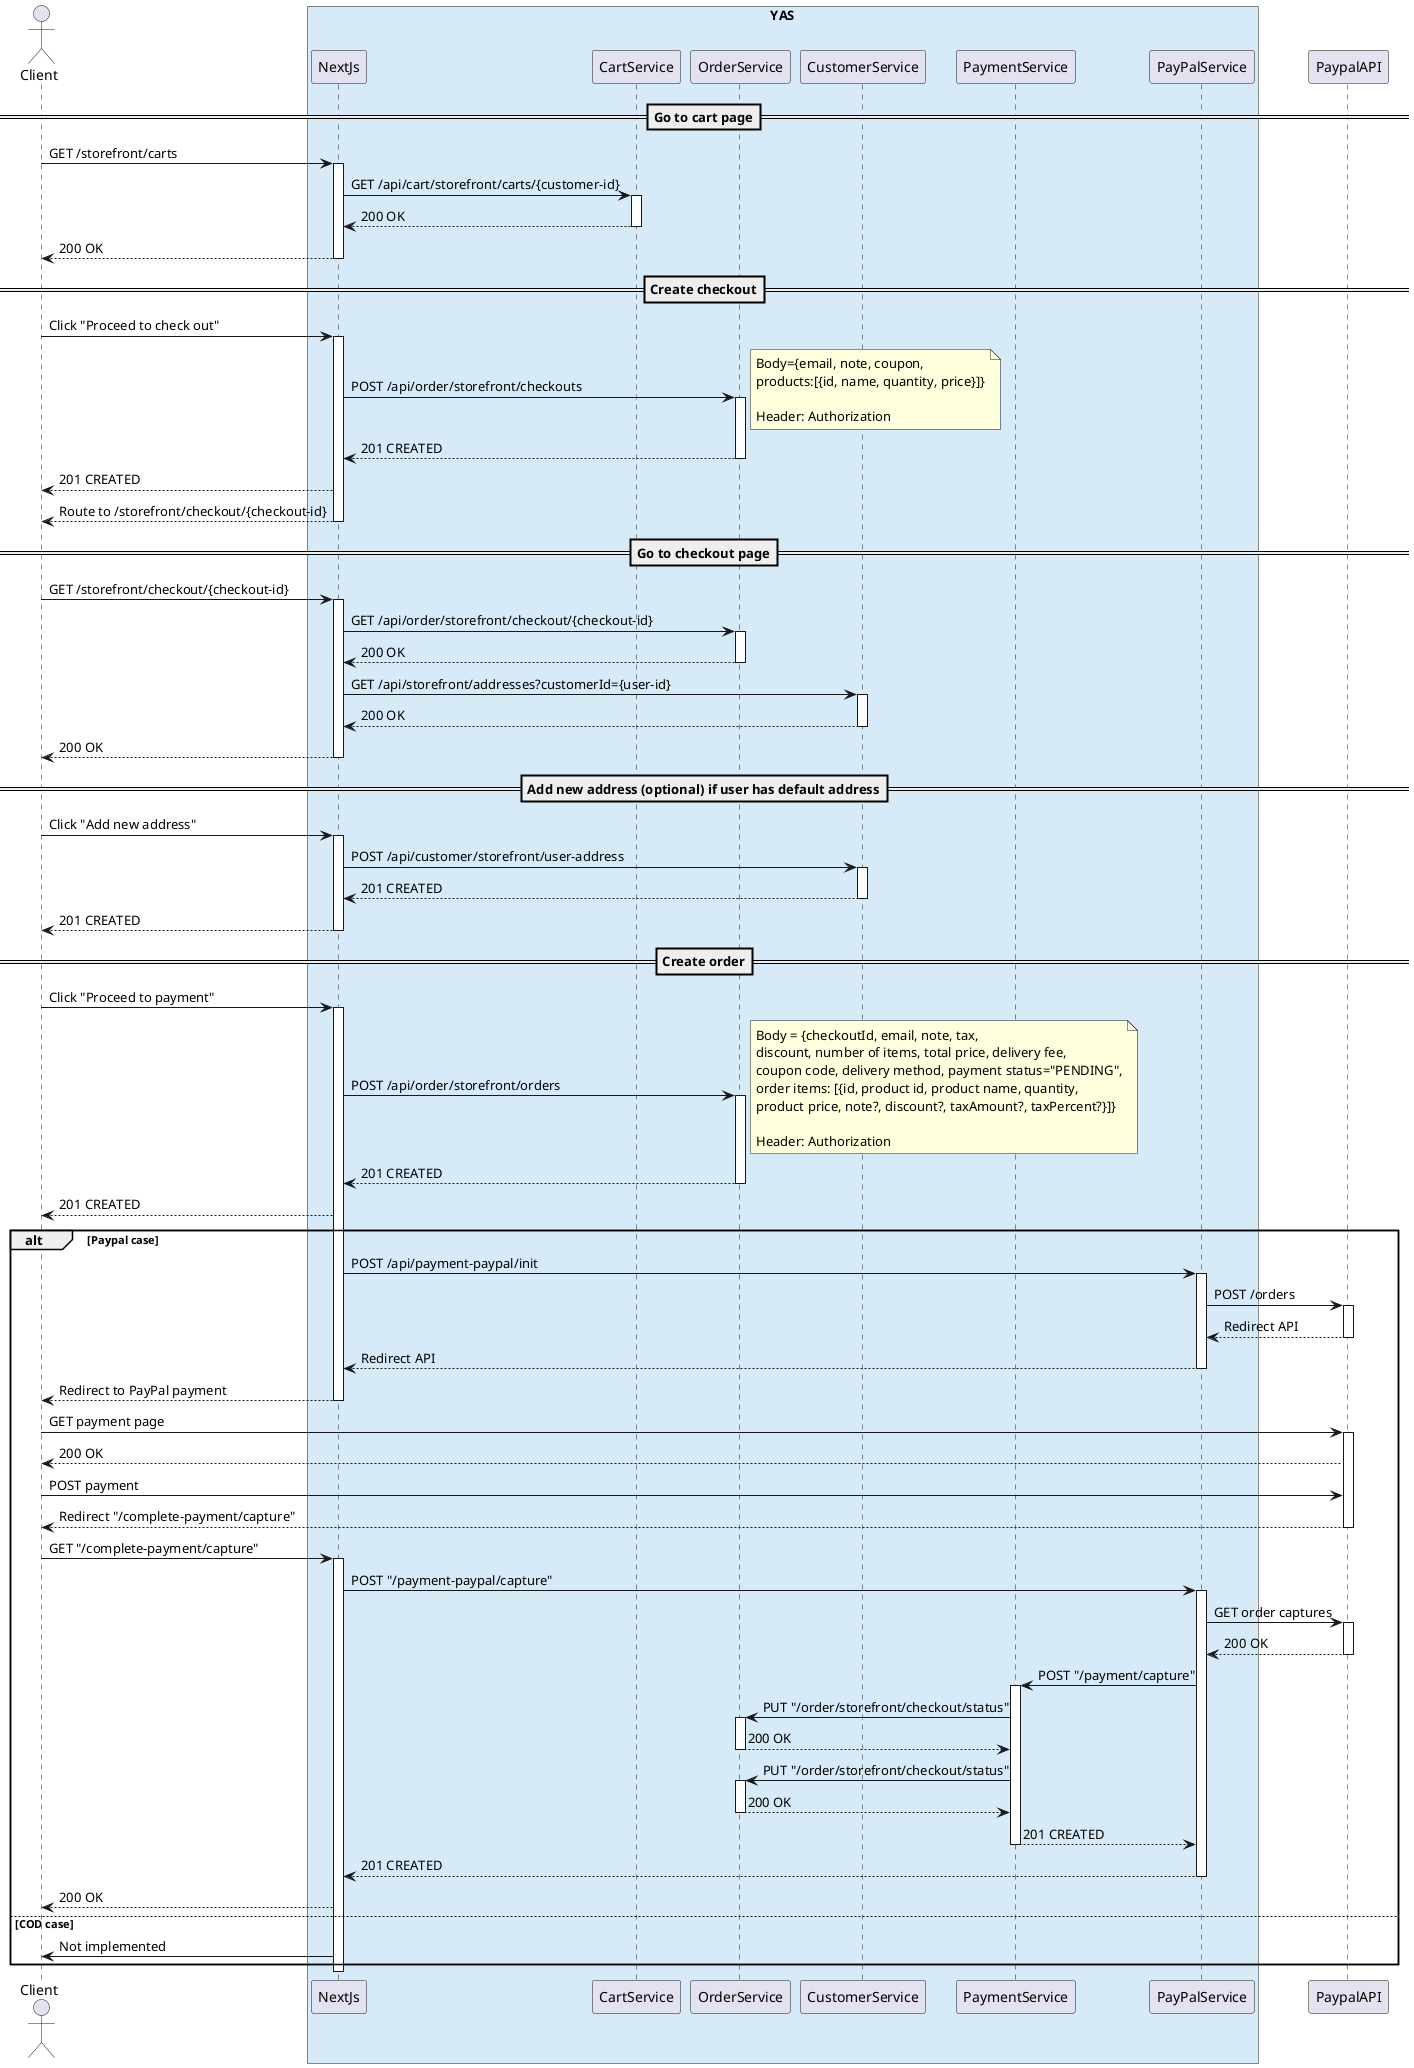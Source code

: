 @startuml Current Order flow
actor Client
box "YAS" #D6EAF8 
participant NextJs
participant CartService as cart
participant OrderService as order
participant CustomerService as Customer
participant PaymentService as payment
participant PayPalService as ppal
end box
participant PaypalAPI as ppAPI
==Go to cart page==
Client -> NextJs: GET /storefront/carts
activate NextJs
NextJs -> cart: GET /api/cart/storefront/carts/{customer-id}
activate cart
cart --> NextJs: 200 OK
deactivate cart
NextJs --> Client: 200 OK
deactivate NextJs
==Create checkout==
Client -> NextJs: Click "Proceed to check out"
activate NextJs
NextJs -> order: POST /api/order/storefront/checkouts
note right
Body={email, note, coupon,
products:[{id, name, quantity, price}]}

Header: Authorization
end note
activate order
order --> NextJs: 201 CREATED
deactivate order
NextJs --> Client: 201 CREATED
NextJs --> Client: Route to /storefront/checkout/{checkout-id}
deactivate NextJs
==Go to checkout page==
Client -> NextJs: GET /storefront/checkout/{checkout-id}
activate NextJs
NextJs -> order: GET /api/order/storefront/checkout/{checkout-id}
activate order
order --> NextJs: 200 OK
deactivate order
NextJs -> Customer: GET /api/storefront/addresses?customerId={user-id}
activate Customer
Customer --> NextJs: 200 OK
deactivate Customer
NextJs --> Client: 200 OK
deactivate NextJs
==Add new address (optional) if user has default address==
Client -> NextJs: Click "Add new address"
activate NextJs
NextJs -> Customer: POST /api/customer/storefront/user-address
activate Customer
Customer --> NextJs: 201 CREATED
deactivate Customer
NextJs --> Client: 201 CREATED
deactivate NextJs
==Create order==
Client -> NextJs: Click "Proceed to payment" 
activate NextJs
NextJs -> order: POST /api/order/storefront/orders
note right
Body = {checkoutId, email, note, tax, 
discount, number of items, total price, delivery fee, 
coupon code, delivery method, payment status="PENDING",
order items: [{id, product id, product name, quantity,
product price, note?, discount?, taxAmount?, taxPercent?}]}

Header: Authorization
end note
activate order
order --> NextJs: 201 CREATED
deactivate order
NextJs --> Client: 201 CREATED
alt Paypal case
    NextJs -> ppal: POST /api/payment-paypal/init
    activate ppal
    ppal -> ppAPI: POST /orders
    activate ppAPI
    ppAPI --> ppal: Redirect API
    deactivate ppAPI
    ppal --> NextJs: Redirect API
    deactivate ppal
    NextJs --> Client: Redirect to PayPal payment
    deactivate NextJs
    Client -> ppAPI: GET payment page
    activate ppAPI
    ppAPI --> Client: 200 OK
    Client -> ppAPI: POST payment
    ppAPI --> Client: Redirect "/complete-payment/capture"
    deactivate ppAPI
    Client -> NextJs: GET "/complete-payment/capture"
    activate NextJs
    NextJs -> ppal: POST "/payment-paypal/capture"
    activate ppal
    ppal -> ppAPI: GET order captures
    activate ppAPI
    ppAPI --> ppal: 200 OK
    deactivate ppAPI
    ppal -> payment: POST "/payment/capture"
    activate payment
    payment -> order: PUT "/order/storefront/checkout/status"
    activate order
    order --> payment: 200 OK
    deactivate order
    payment -> order: PUT "/order/storefront/checkout/status"
    activate order
    order --> payment: 200 OK
    deactivate order
    payment --> ppal: 201 CREATED
    deactivate payment
    ppal --> NextJs: 201 CREATED
    deactivate ppal
    NextJs --> Client: 200 OK
else COD case
    NextJs -> Client: Not implemented
end
    deactivate NextJs
    
deactivate NextJs
@enduml